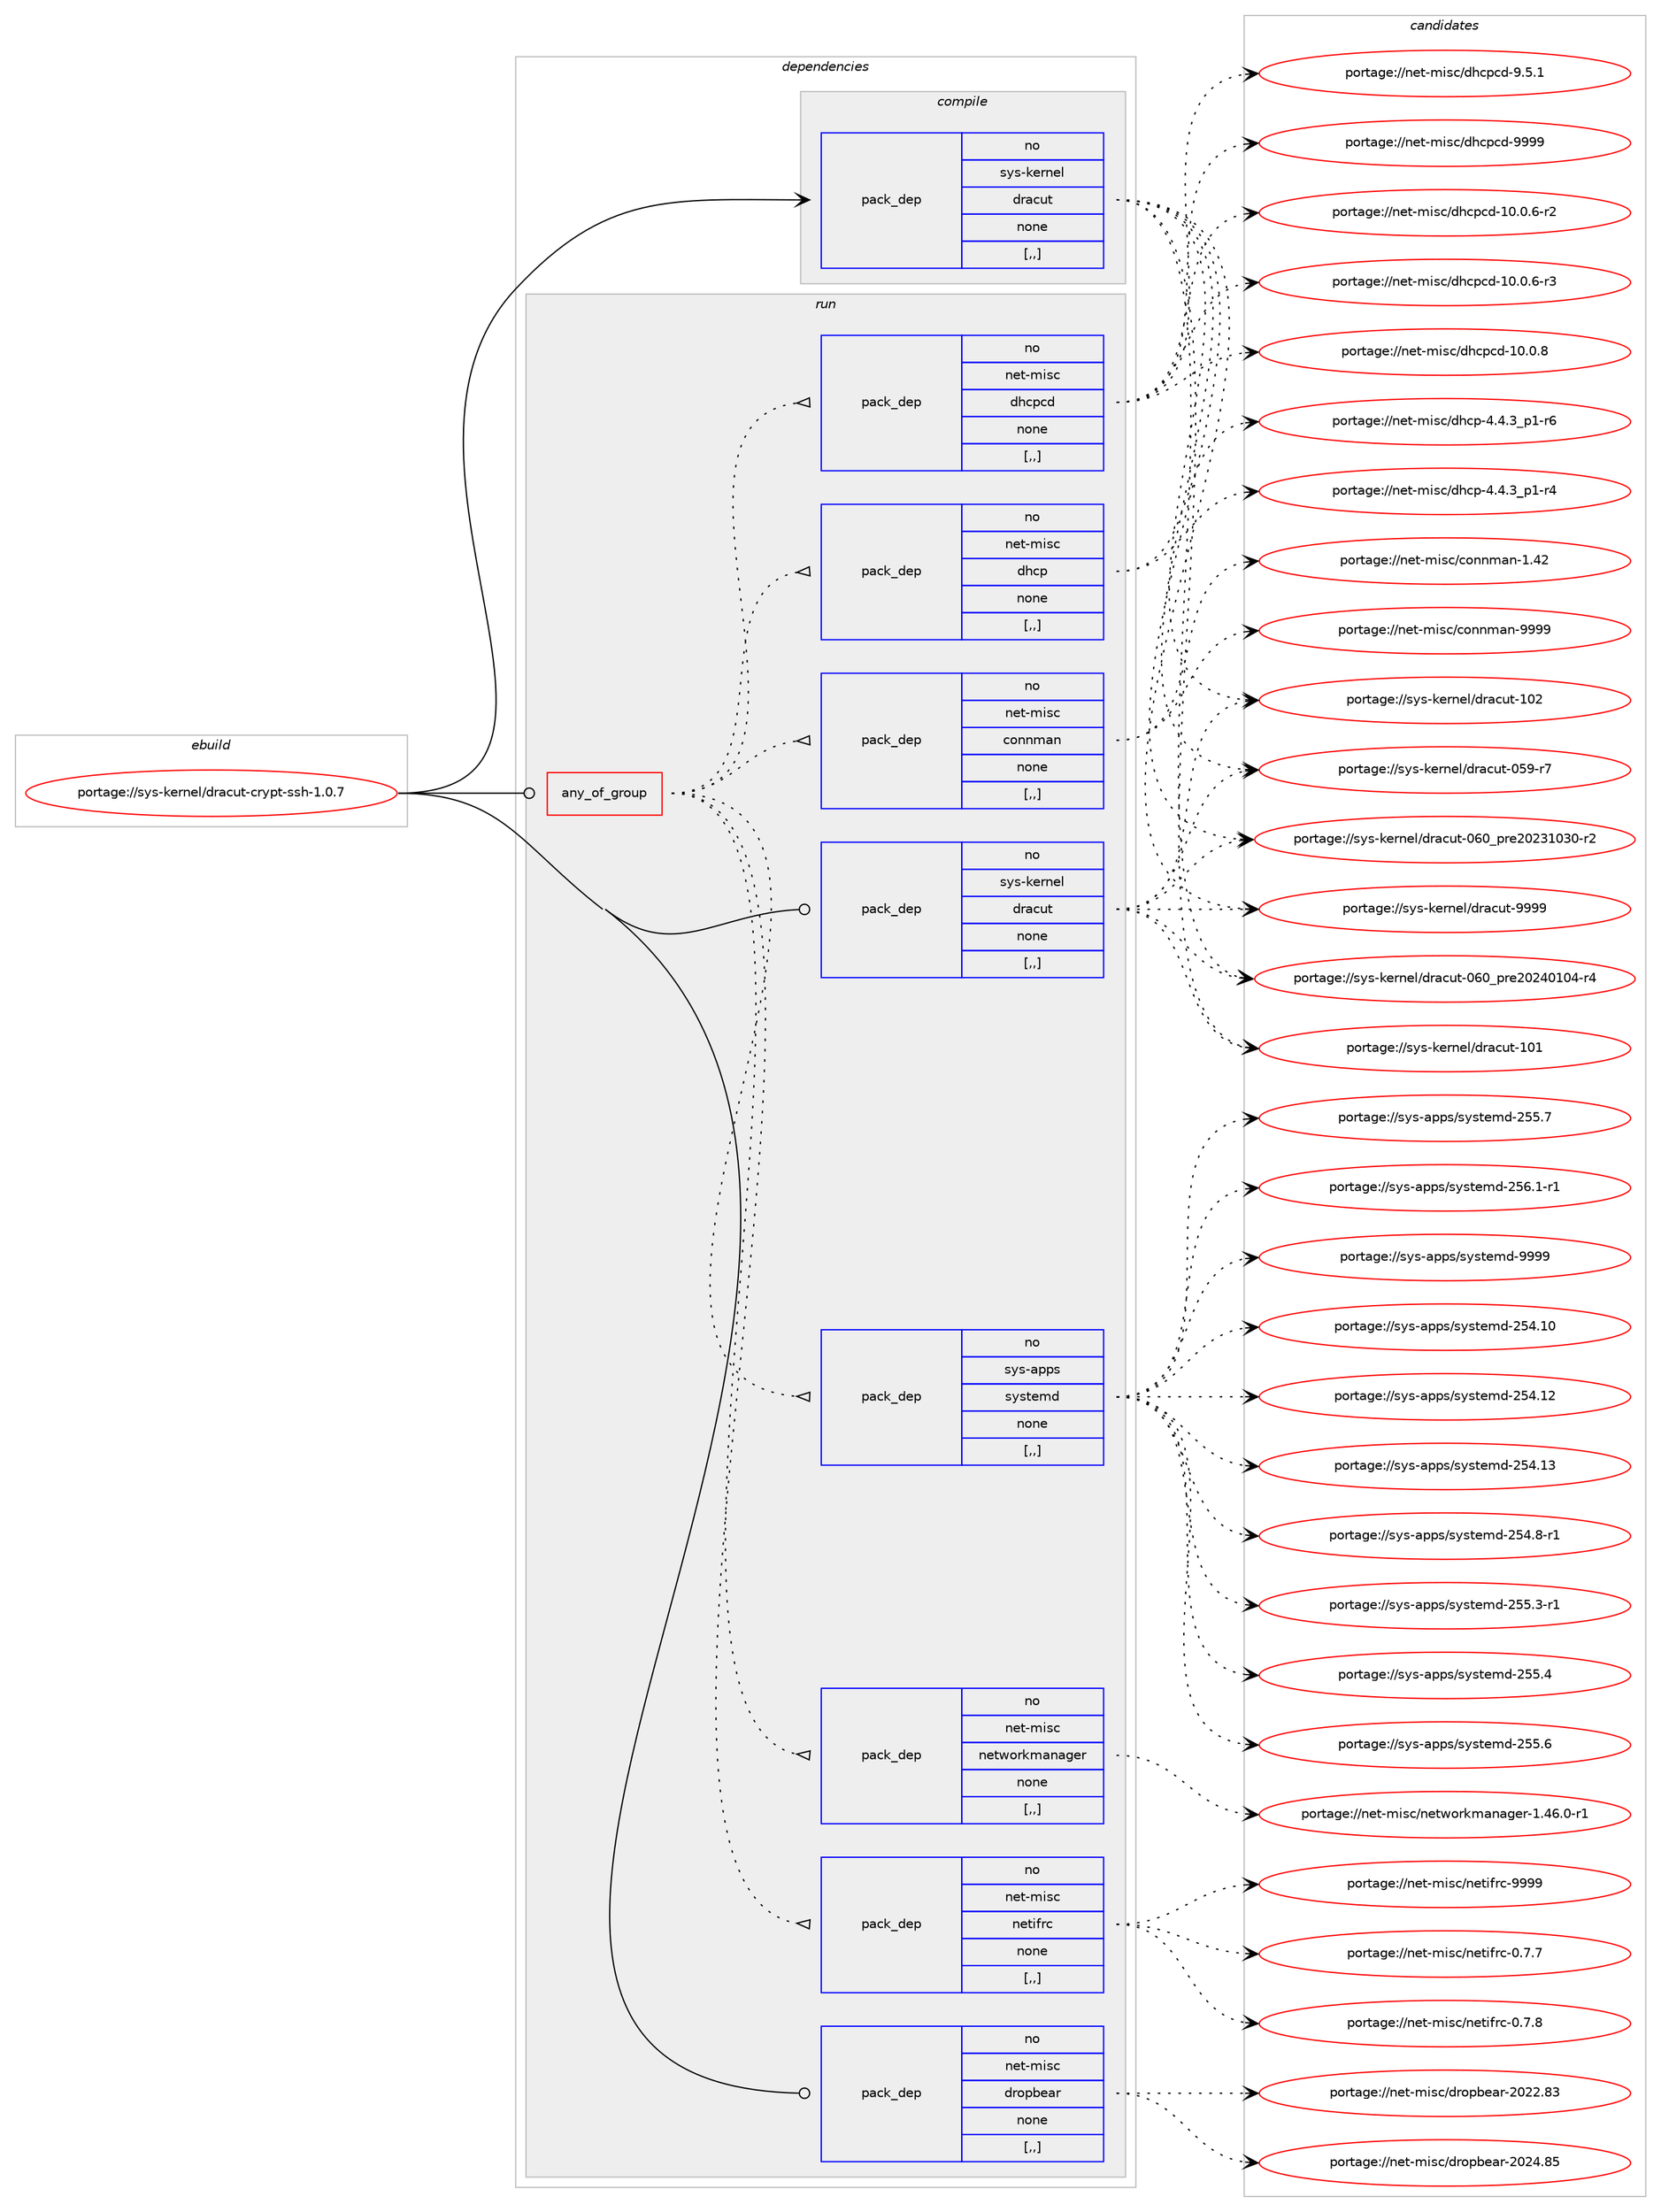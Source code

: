 digraph prolog {

# *************
# Graph options
# *************

newrank=true;
concentrate=true;
compound=true;
graph [rankdir=LR,fontname=Helvetica,fontsize=10,ranksep=1.5];#, ranksep=2.5, nodesep=0.2];
edge  [arrowhead=vee];
node  [fontname=Helvetica,fontsize=10];

# **********
# The ebuild
# **********

subgraph cluster_leftcol {
color=gray;
rank=same;
label=<<i>ebuild</i>>;
id [label="portage://sys-kernel/dracut-crypt-ssh-1.0.7", color=red, width=4, href="../sys-kernel/dracut-crypt-ssh-1.0.7.svg"];
}

# ****************
# The dependencies
# ****************

subgraph cluster_midcol {
color=gray;
label=<<i>dependencies</i>>;
subgraph cluster_compile {
fillcolor="#eeeeee";
style=filled;
label=<<i>compile</i>>;
subgraph pack311323 {
dependency428210 [label=<<TABLE BORDER="0" CELLBORDER="1" CELLSPACING="0" CELLPADDING="4" WIDTH="220"><TR><TD ROWSPAN="6" CELLPADDING="30">pack_dep</TD></TR><TR><TD WIDTH="110">no</TD></TR><TR><TD>sys-kernel</TD></TR><TR><TD>dracut</TD></TR><TR><TD>none</TD></TR><TR><TD>[,,]</TD></TR></TABLE>>, shape=none, color=blue];
}
id:e -> dependency428210:w [weight=20,style="solid",arrowhead="vee"];
}
subgraph cluster_compileandrun {
fillcolor="#eeeeee";
style=filled;
label=<<i>compile and run</i>>;
}
subgraph cluster_run {
fillcolor="#eeeeee";
style=filled;
label=<<i>run</i>>;
subgraph any2710 {
dependency428211 [label=<<TABLE BORDER="0" CELLBORDER="1" CELLSPACING="0" CELLPADDING="4"><TR><TD CELLPADDING="10">any_of_group</TD></TR></TABLE>>, shape=none, color=red];subgraph pack311324 {
dependency428212 [label=<<TABLE BORDER="0" CELLBORDER="1" CELLSPACING="0" CELLPADDING="4" WIDTH="220"><TR><TD ROWSPAN="6" CELLPADDING="30">pack_dep</TD></TR><TR><TD WIDTH="110">no</TD></TR><TR><TD>net-misc</TD></TR><TR><TD>connman</TD></TR><TR><TD>none</TD></TR><TR><TD>[,,]</TD></TR></TABLE>>, shape=none, color=blue];
}
dependency428211:e -> dependency428212:w [weight=20,style="dotted",arrowhead="oinv"];
subgraph pack311325 {
dependency428213 [label=<<TABLE BORDER="0" CELLBORDER="1" CELLSPACING="0" CELLPADDING="4" WIDTH="220"><TR><TD ROWSPAN="6" CELLPADDING="30">pack_dep</TD></TR><TR><TD WIDTH="110">no</TD></TR><TR><TD>net-misc</TD></TR><TR><TD>dhcp</TD></TR><TR><TD>none</TD></TR><TR><TD>[,,]</TD></TR></TABLE>>, shape=none, color=blue];
}
dependency428211:e -> dependency428213:w [weight=20,style="dotted",arrowhead="oinv"];
subgraph pack311326 {
dependency428214 [label=<<TABLE BORDER="0" CELLBORDER="1" CELLSPACING="0" CELLPADDING="4" WIDTH="220"><TR><TD ROWSPAN="6" CELLPADDING="30">pack_dep</TD></TR><TR><TD WIDTH="110">no</TD></TR><TR><TD>net-misc</TD></TR><TR><TD>dhcpcd</TD></TR><TR><TD>none</TD></TR><TR><TD>[,,]</TD></TR></TABLE>>, shape=none, color=blue];
}
dependency428211:e -> dependency428214:w [weight=20,style="dotted",arrowhead="oinv"];
subgraph pack311327 {
dependency428215 [label=<<TABLE BORDER="0" CELLBORDER="1" CELLSPACING="0" CELLPADDING="4" WIDTH="220"><TR><TD ROWSPAN="6" CELLPADDING="30">pack_dep</TD></TR><TR><TD WIDTH="110">no</TD></TR><TR><TD>net-misc</TD></TR><TR><TD>netifrc</TD></TR><TR><TD>none</TD></TR><TR><TD>[,,]</TD></TR></TABLE>>, shape=none, color=blue];
}
dependency428211:e -> dependency428215:w [weight=20,style="dotted",arrowhead="oinv"];
subgraph pack311328 {
dependency428216 [label=<<TABLE BORDER="0" CELLBORDER="1" CELLSPACING="0" CELLPADDING="4" WIDTH="220"><TR><TD ROWSPAN="6" CELLPADDING="30">pack_dep</TD></TR><TR><TD WIDTH="110">no</TD></TR><TR><TD>net-misc</TD></TR><TR><TD>networkmanager</TD></TR><TR><TD>none</TD></TR><TR><TD>[,,]</TD></TR></TABLE>>, shape=none, color=blue];
}
dependency428211:e -> dependency428216:w [weight=20,style="dotted",arrowhead="oinv"];
subgraph pack311329 {
dependency428217 [label=<<TABLE BORDER="0" CELLBORDER="1" CELLSPACING="0" CELLPADDING="4" WIDTH="220"><TR><TD ROWSPAN="6" CELLPADDING="30">pack_dep</TD></TR><TR><TD WIDTH="110">no</TD></TR><TR><TD>sys-apps</TD></TR><TR><TD>systemd</TD></TR><TR><TD>none</TD></TR><TR><TD>[,,]</TD></TR></TABLE>>, shape=none, color=blue];
}
dependency428211:e -> dependency428217:w [weight=20,style="dotted",arrowhead="oinv"];
}
id:e -> dependency428211:w [weight=20,style="solid",arrowhead="odot"];
subgraph pack311330 {
dependency428218 [label=<<TABLE BORDER="0" CELLBORDER="1" CELLSPACING="0" CELLPADDING="4" WIDTH="220"><TR><TD ROWSPAN="6" CELLPADDING="30">pack_dep</TD></TR><TR><TD WIDTH="110">no</TD></TR><TR><TD>net-misc</TD></TR><TR><TD>dropbear</TD></TR><TR><TD>none</TD></TR><TR><TD>[,,]</TD></TR></TABLE>>, shape=none, color=blue];
}
id:e -> dependency428218:w [weight=20,style="solid",arrowhead="odot"];
subgraph pack311331 {
dependency428219 [label=<<TABLE BORDER="0" CELLBORDER="1" CELLSPACING="0" CELLPADDING="4" WIDTH="220"><TR><TD ROWSPAN="6" CELLPADDING="30">pack_dep</TD></TR><TR><TD WIDTH="110">no</TD></TR><TR><TD>sys-kernel</TD></TR><TR><TD>dracut</TD></TR><TR><TD>none</TD></TR><TR><TD>[,,]</TD></TR></TABLE>>, shape=none, color=blue];
}
id:e -> dependency428219:w [weight=20,style="solid",arrowhead="odot"];
}
}

# **************
# The candidates
# **************

subgraph cluster_choices {
rank=same;
color=gray;
label=<<i>candidates</i>>;

subgraph choice311323 {
color=black;
nodesep=1;
choice11512111545107101114110101108471001149799117116454853574511455 [label="portage://sys-kernel/dracut-059-r7", color=red, width=4,href="../sys-kernel/dracut-059-r7.svg"];
choice11512111545107101114110101108471001149799117116454854489511211410150485051494851484511450 [label="portage://sys-kernel/dracut-060_pre20231030-r2", color=red, width=4,href="../sys-kernel/dracut-060_pre20231030-r2.svg"];
choice11512111545107101114110101108471001149799117116454854489511211410150485052484948524511452 [label="portage://sys-kernel/dracut-060_pre20240104-r4", color=red, width=4,href="../sys-kernel/dracut-060_pre20240104-r4.svg"];
choice1151211154510710111411010110847100114979911711645494849 [label="portage://sys-kernel/dracut-101", color=red, width=4,href="../sys-kernel/dracut-101.svg"];
choice1151211154510710111411010110847100114979911711645494850 [label="portage://sys-kernel/dracut-102", color=red, width=4,href="../sys-kernel/dracut-102.svg"];
choice115121115451071011141101011084710011497991171164557575757 [label="portage://sys-kernel/dracut-9999", color=red, width=4,href="../sys-kernel/dracut-9999.svg"];
dependency428210:e -> choice11512111545107101114110101108471001149799117116454853574511455:w [style=dotted,weight="100"];
dependency428210:e -> choice11512111545107101114110101108471001149799117116454854489511211410150485051494851484511450:w [style=dotted,weight="100"];
dependency428210:e -> choice11512111545107101114110101108471001149799117116454854489511211410150485052484948524511452:w [style=dotted,weight="100"];
dependency428210:e -> choice1151211154510710111411010110847100114979911711645494849:w [style=dotted,weight="100"];
dependency428210:e -> choice1151211154510710111411010110847100114979911711645494850:w [style=dotted,weight="100"];
dependency428210:e -> choice115121115451071011141101011084710011497991171164557575757:w [style=dotted,weight="100"];
}
subgraph choice311324 {
color=black;
nodesep=1;
choice11010111645109105115994799111110110109971104549465250 [label="portage://net-misc/connman-1.42", color=red, width=4,href="../net-misc/connman-1.42.svg"];
choice11010111645109105115994799111110110109971104557575757 [label="portage://net-misc/connman-9999", color=red, width=4,href="../net-misc/connman-9999.svg"];
dependency428212:e -> choice11010111645109105115994799111110110109971104549465250:w [style=dotted,weight="100"];
dependency428212:e -> choice11010111645109105115994799111110110109971104557575757:w [style=dotted,weight="100"];
}
subgraph choice311325 {
color=black;
nodesep=1;
choice1101011164510910511599471001049911245524652465195112494511452 [label="portage://net-misc/dhcp-4.4.3_p1-r4", color=red, width=4,href="../net-misc/dhcp-4.4.3_p1-r4.svg"];
choice1101011164510910511599471001049911245524652465195112494511454 [label="portage://net-misc/dhcp-4.4.3_p1-r6", color=red, width=4,href="../net-misc/dhcp-4.4.3_p1-r6.svg"];
dependency428213:e -> choice1101011164510910511599471001049911245524652465195112494511452:w [style=dotted,weight="100"];
dependency428213:e -> choice1101011164510910511599471001049911245524652465195112494511454:w [style=dotted,weight="100"];
}
subgraph choice311326 {
color=black;
nodesep=1;
choice1101011164510910511599471001049911299100454948464846544511450 [label="portage://net-misc/dhcpcd-10.0.6-r2", color=red, width=4,href="../net-misc/dhcpcd-10.0.6-r2.svg"];
choice1101011164510910511599471001049911299100454948464846544511451 [label="portage://net-misc/dhcpcd-10.0.6-r3", color=red, width=4,href="../net-misc/dhcpcd-10.0.6-r3.svg"];
choice110101116451091051159947100104991129910045494846484656 [label="portage://net-misc/dhcpcd-10.0.8", color=red, width=4,href="../net-misc/dhcpcd-10.0.8.svg"];
choice1101011164510910511599471001049911299100455746534649 [label="portage://net-misc/dhcpcd-9.5.1", color=red, width=4,href="../net-misc/dhcpcd-9.5.1.svg"];
choice11010111645109105115994710010499112991004557575757 [label="portage://net-misc/dhcpcd-9999", color=red, width=4,href="../net-misc/dhcpcd-9999.svg"];
dependency428214:e -> choice1101011164510910511599471001049911299100454948464846544511450:w [style=dotted,weight="100"];
dependency428214:e -> choice1101011164510910511599471001049911299100454948464846544511451:w [style=dotted,weight="100"];
dependency428214:e -> choice110101116451091051159947100104991129910045494846484656:w [style=dotted,weight="100"];
dependency428214:e -> choice1101011164510910511599471001049911299100455746534649:w [style=dotted,weight="100"];
dependency428214:e -> choice11010111645109105115994710010499112991004557575757:w [style=dotted,weight="100"];
}
subgraph choice311327 {
color=black;
nodesep=1;
choice11010111645109105115994711010111610510211499454846554655 [label="portage://net-misc/netifrc-0.7.7", color=red, width=4,href="../net-misc/netifrc-0.7.7.svg"];
choice11010111645109105115994711010111610510211499454846554656 [label="portage://net-misc/netifrc-0.7.8", color=red, width=4,href="../net-misc/netifrc-0.7.8.svg"];
choice110101116451091051159947110101116105102114994557575757 [label="portage://net-misc/netifrc-9999", color=red, width=4,href="../net-misc/netifrc-9999.svg"];
dependency428215:e -> choice11010111645109105115994711010111610510211499454846554655:w [style=dotted,weight="100"];
dependency428215:e -> choice11010111645109105115994711010111610510211499454846554656:w [style=dotted,weight="100"];
dependency428215:e -> choice110101116451091051159947110101116105102114994557575757:w [style=dotted,weight="100"];
}
subgraph choice311328 {
color=black;
nodesep=1;
choice1101011164510910511599471101011161191111141071099711097103101114454946525446484511449 [label="portage://net-misc/networkmanager-1.46.0-r1", color=red, width=4,href="../net-misc/networkmanager-1.46.0-r1.svg"];
dependency428216:e -> choice1101011164510910511599471101011161191111141071099711097103101114454946525446484511449:w [style=dotted,weight="100"];
}
subgraph choice311329 {
color=black;
nodesep=1;
choice11512111545971121121154711512111511610110910045505352464948 [label="portage://sys-apps/systemd-254.10", color=red, width=4,href="../sys-apps/systemd-254.10.svg"];
choice11512111545971121121154711512111511610110910045505352464950 [label="portage://sys-apps/systemd-254.12", color=red, width=4,href="../sys-apps/systemd-254.12.svg"];
choice11512111545971121121154711512111511610110910045505352464951 [label="portage://sys-apps/systemd-254.13", color=red, width=4,href="../sys-apps/systemd-254.13.svg"];
choice1151211154597112112115471151211151161011091004550535246564511449 [label="portage://sys-apps/systemd-254.8-r1", color=red, width=4,href="../sys-apps/systemd-254.8-r1.svg"];
choice1151211154597112112115471151211151161011091004550535346514511449 [label="portage://sys-apps/systemd-255.3-r1", color=red, width=4,href="../sys-apps/systemd-255.3-r1.svg"];
choice115121115459711211211547115121115116101109100455053534652 [label="portage://sys-apps/systemd-255.4", color=red, width=4,href="../sys-apps/systemd-255.4.svg"];
choice115121115459711211211547115121115116101109100455053534654 [label="portage://sys-apps/systemd-255.6", color=red, width=4,href="../sys-apps/systemd-255.6.svg"];
choice115121115459711211211547115121115116101109100455053534655 [label="portage://sys-apps/systemd-255.7", color=red, width=4,href="../sys-apps/systemd-255.7.svg"];
choice1151211154597112112115471151211151161011091004550535446494511449 [label="portage://sys-apps/systemd-256.1-r1", color=red, width=4,href="../sys-apps/systemd-256.1-r1.svg"];
choice1151211154597112112115471151211151161011091004557575757 [label="portage://sys-apps/systemd-9999", color=red, width=4,href="../sys-apps/systemd-9999.svg"];
dependency428217:e -> choice11512111545971121121154711512111511610110910045505352464948:w [style=dotted,weight="100"];
dependency428217:e -> choice11512111545971121121154711512111511610110910045505352464950:w [style=dotted,weight="100"];
dependency428217:e -> choice11512111545971121121154711512111511610110910045505352464951:w [style=dotted,weight="100"];
dependency428217:e -> choice1151211154597112112115471151211151161011091004550535246564511449:w [style=dotted,weight="100"];
dependency428217:e -> choice1151211154597112112115471151211151161011091004550535346514511449:w [style=dotted,weight="100"];
dependency428217:e -> choice115121115459711211211547115121115116101109100455053534652:w [style=dotted,weight="100"];
dependency428217:e -> choice115121115459711211211547115121115116101109100455053534654:w [style=dotted,weight="100"];
dependency428217:e -> choice115121115459711211211547115121115116101109100455053534655:w [style=dotted,weight="100"];
dependency428217:e -> choice1151211154597112112115471151211151161011091004550535446494511449:w [style=dotted,weight="100"];
dependency428217:e -> choice1151211154597112112115471151211151161011091004557575757:w [style=dotted,weight="100"];
}
subgraph choice311330 {
color=black;
nodesep=1;
choice11010111645109105115994710011411111298101971144550485050465651 [label="portage://net-misc/dropbear-2022.83", color=red, width=4,href="../net-misc/dropbear-2022.83.svg"];
choice11010111645109105115994710011411111298101971144550485052465653 [label="portage://net-misc/dropbear-2024.85", color=red, width=4,href="../net-misc/dropbear-2024.85.svg"];
dependency428218:e -> choice11010111645109105115994710011411111298101971144550485050465651:w [style=dotted,weight="100"];
dependency428218:e -> choice11010111645109105115994710011411111298101971144550485052465653:w [style=dotted,weight="100"];
}
subgraph choice311331 {
color=black;
nodesep=1;
choice11512111545107101114110101108471001149799117116454853574511455 [label="portage://sys-kernel/dracut-059-r7", color=red, width=4,href="../sys-kernel/dracut-059-r7.svg"];
choice11512111545107101114110101108471001149799117116454854489511211410150485051494851484511450 [label="portage://sys-kernel/dracut-060_pre20231030-r2", color=red, width=4,href="../sys-kernel/dracut-060_pre20231030-r2.svg"];
choice11512111545107101114110101108471001149799117116454854489511211410150485052484948524511452 [label="portage://sys-kernel/dracut-060_pre20240104-r4", color=red, width=4,href="../sys-kernel/dracut-060_pre20240104-r4.svg"];
choice1151211154510710111411010110847100114979911711645494849 [label="portage://sys-kernel/dracut-101", color=red, width=4,href="../sys-kernel/dracut-101.svg"];
choice1151211154510710111411010110847100114979911711645494850 [label="portage://sys-kernel/dracut-102", color=red, width=4,href="../sys-kernel/dracut-102.svg"];
choice115121115451071011141101011084710011497991171164557575757 [label="portage://sys-kernel/dracut-9999", color=red, width=4,href="../sys-kernel/dracut-9999.svg"];
dependency428219:e -> choice11512111545107101114110101108471001149799117116454853574511455:w [style=dotted,weight="100"];
dependency428219:e -> choice11512111545107101114110101108471001149799117116454854489511211410150485051494851484511450:w [style=dotted,weight="100"];
dependency428219:e -> choice11512111545107101114110101108471001149799117116454854489511211410150485052484948524511452:w [style=dotted,weight="100"];
dependency428219:e -> choice1151211154510710111411010110847100114979911711645494849:w [style=dotted,weight="100"];
dependency428219:e -> choice1151211154510710111411010110847100114979911711645494850:w [style=dotted,weight="100"];
dependency428219:e -> choice115121115451071011141101011084710011497991171164557575757:w [style=dotted,weight="100"];
}
}

}
